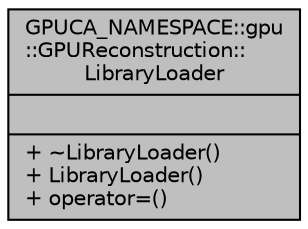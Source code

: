 digraph "GPUCA_NAMESPACE::gpu::GPUReconstruction::LibraryLoader"
{
 // INTERACTIVE_SVG=YES
  bgcolor="transparent";
  edge [fontname="Helvetica",fontsize="10",labelfontname="Helvetica",labelfontsize="10"];
  node [fontname="Helvetica",fontsize="10",shape=record];
  Node1 [label="{GPUCA_NAMESPACE::gpu\l::GPUReconstruction::\lLibraryLoader\n||+ ~LibraryLoader()\l+ LibraryLoader()\l+ operator=()\l}",height=0.2,width=0.4,color="black", fillcolor="grey75", style="filled", fontcolor="black"];
}
